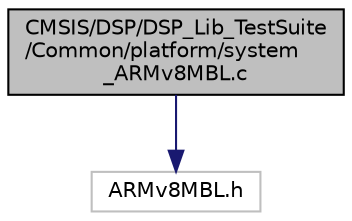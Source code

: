 digraph "CMSIS/DSP/DSP_Lib_TestSuite/Common/platform/system_ARMv8MBL.c"
{
 // LATEX_PDF_SIZE
  edge [fontname="Helvetica",fontsize="10",labelfontname="Helvetica",labelfontsize="10"];
  node [fontname="Helvetica",fontsize="10",shape=record];
  Node1 [label="CMSIS/DSP/DSP_Lib_TestSuite\l/Common/platform/system\l_ARMv8MBL.c",height=0.2,width=0.4,color="black", fillcolor="grey75", style="filled", fontcolor="black",tooltip="CMSIS Device System Source File for ARMv8MBL Device Series."];
  Node1 -> Node2 [color="midnightblue",fontsize="10",style="solid",fontname="Helvetica"];
  Node2 [label="ARMv8MBL.h",height=0.2,width=0.4,color="grey75", fillcolor="white", style="filled",tooltip=" "];
}
